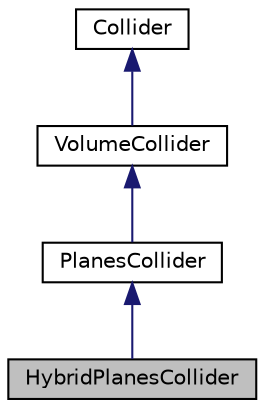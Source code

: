digraph "HybridPlanesCollider"
{
  edge [fontname="Helvetica",fontsize="10",labelfontname="Helvetica",labelfontsize="10"];
  node [fontname="Helvetica",fontsize="10",shape=record];
  Node1 [label="HybridPlanesCollider",height=0.2,width=0.4,color="black", fillcolor="grey75", style="filled", fontcolor="black"];
  Node2 -> Node1 [dir="back",color="midnightblue",fontsize="10",style="solid"];
  Node2 [label="PlanesCollider",height=0.2,width=0.4,color="black", fillcolor="white", style="filled",URL="$class_planes_collider.html"];
  Node3 -> Node2 [dir="back",color="midnightblue",fontsize="10",style="solid"];
  Node3 [label="VolumeCollider",height=0.2,width=0.4,color="black", fillcolor="white", style="filled",URL="$class_volume_collider.html"];
  Node4 -> Node3 [dir="back",color="midnightblue",fontsize="10",style="solid"];
  Node4 [label="Collider",height=0.2,width=0.4,color="black", fillcolor="white", style="filled",URL="$class_collider.html"];
}
